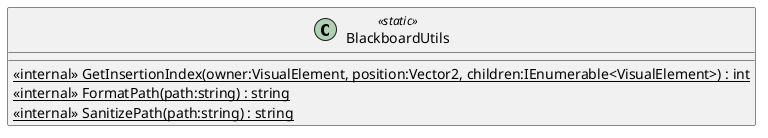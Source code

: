 @startuml
class BlackboardUtils <<static>> {
    <<internal>> {static} GetInsertionIndex(owner:VisualElement, position:Vector2, children:IEnumerable<VisualElement>) : int
    <<internal>> {static} FormatPath(path:string) : string
    <<internal>> {static} SanitizePath(path:string) : string
}
@enduml
